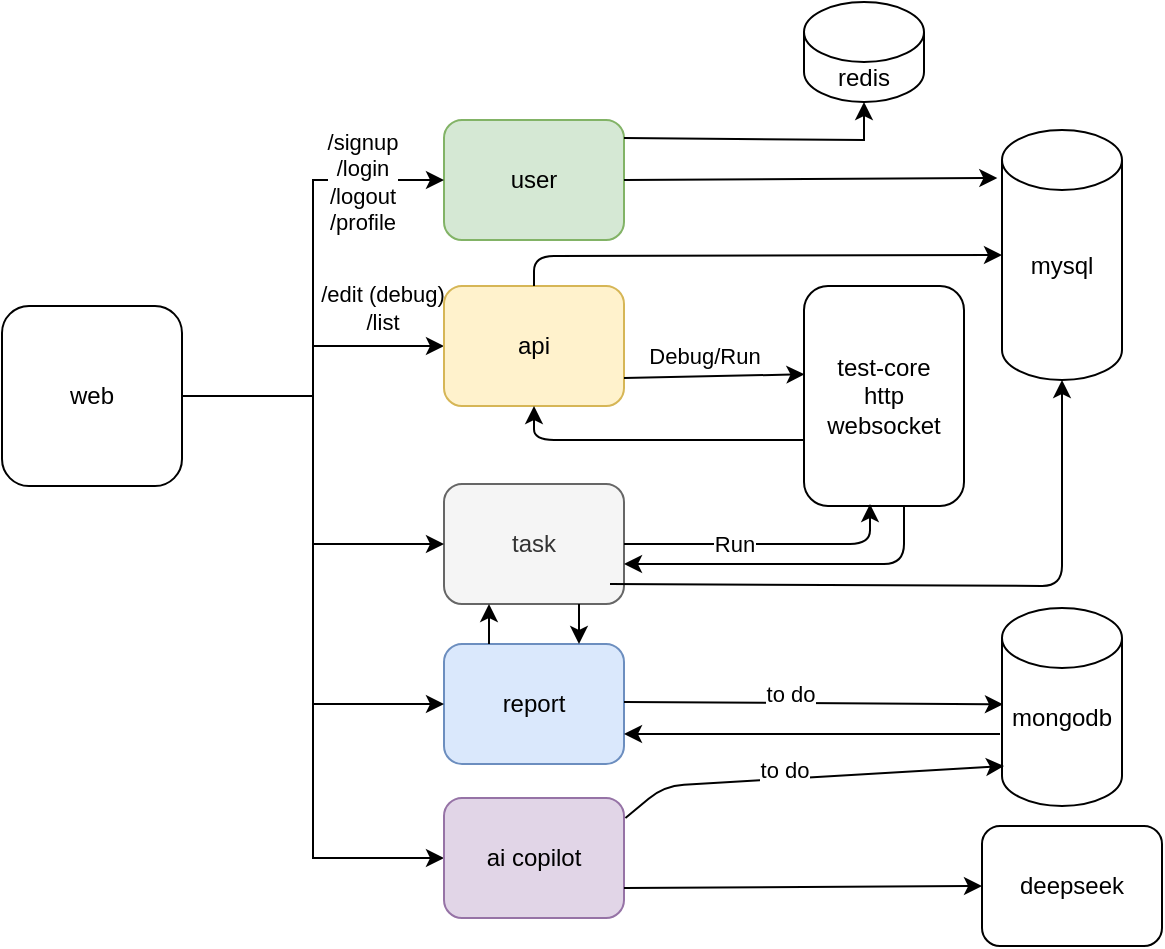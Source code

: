 <mxfile version="26.1.0">
  <diagram name="Page-1" id="5dFxRylm_dYt8NnF_iFa">
    <mxGraphModel dx="789" dy="500" grid="1" gridSize="10" guides="1" tooltips="1" connect="1" arrows="1" fold="1" page="1" pageScale="1" pageWidth="850" pageHeight="1100" math="0" shadow="0">
      <root>
        <mxCell id="0" />
        <mxCell id="1" parent="0" />
        <mxCell id="6R3quX87OTXVOow-AGSZ-9" value="" style="edgeStyle=orthogonalEdgeStyle;rounded=0;orthogonalLoop=1;jettySize=auto;html=1;" edge="1" parent="1" source="6R3quX87OTXVOow-AGSZ-4" target="6R3quX87OTXVOow-AGSZ-1">
          <mxGeometry relative="1" as="geometry" />
        </mxCell>
        <mxCell id="6R3quX87OTXVOow-AGSZ-44" value="/edit (debug)&lt;br&gt;/list" style="edgeLabel;html=1;align=center;verticalAlign=middle;resizable=0;points=[];" vertex="1" connectable="0" parent="6R3quX87OTXVOow-AGSZ-9">
          <mxGeometry x="0.392" y="3" relative="1" as="geometry">
            <mxPoint x="16" y="-16" as="offset" />
          </mxGeometry>
        </mxCell>
        <mxCell id="6R3quX87OTXVOow-AGSZ-4" value="&lt;div&gt;&lt;span style=&quot;background-color: transparent; color: light-dark(rgb(0, 0, 0), rgb(255, 255, 255));&quot;&gt;web&lt;/span&gt;&lt;/div&gt;" style="whiteSpace=wrap;html=1;aspect=fixed;fillStyle=auto;rounded=1;" vertex="1" parent="1">
          <mxGeometry x="139" y="300" width="90" height="90" as="geometry" />
        </mxCell>
        <mxCell id="6R3quX87OTXVOow-AGSZ-5" value="user" style="rounded=1;whiteSpace=wrap;html=1;fillColor=#d5e8d4;strokeColor=#82b366;" vertex="1" parent="1">
          <mxGeometry x="360" y="207" width="90" height="60" as="geometry" />
        </mxCell>
        <mxCell id="6R3quX87OTXVOow-AGSZ-6" value="report" style="rounded=1;whiteSpace=wrap;html=1;fillColor=#dae8fc;strokeColor=#6c8ebf;" vertex="1" parent="1">
          <mxGeometry x="360" y="469" width="90" height="60" as="geometry" />
        </mxCell>
        <mxCell id="6R3quX87OTXVOow-AGSZ-7" value="task" style="rounded=1;whiteSpace=wrap;html=1;fillColor=#f5f5f5;strokeColor=#666666;fontColor=#333333;" vertex="1" parent="1">
          <mxGeometry x="360" y="389" width="90" height="60" as="geometry" />
        </mxCell>
        <mxCell id="6R3quX87OTXVOow-AGSZ-1" value="api" style="rounded=1;whiteSpace=wrap;html=1;fillColor=#fff2cc;strokeColor=#d6b656;" vertex="1" parent="1">
          <mxGeometry x="360" y="290" width="90" height="60" as="geometry" />
        </mxCell>
        <mxCell id="6R3quX87OTXVOow-AGSZ-13" value="redis" style="shape=cylinder3;whiteSpace=wrap;html=1;boundedLbl=1;backgroundOutline=1;size=15;" vertex="1" parent="1">
          <mxGeometry x="540" y="148" width="60" height="50" as="geometry" />
        </mxCell>
        <mxCell id="6R3quX87OTXVOow-AGSZ-20" value="mysql&lt;div&gt;&lt;br&gt;&lt;/div&gt;" style="shape=cylinder3;whiteSpace=wrap;html=1;boundedLbl=1;backgroundOutline=1;size=15;" vertex="1" parent="1">
          <mxGeometry x="639" y="212" width="60" height="125" as="geometry" />
        </mxCell>
        <mxCell id="6R3quX87OTXVOow-AGSZ-21" value="" style="endArrow=classic;html=1;rounded=0;exitX=1;exitY=0.75;exitDx=0;exitDy=0;entryX=0.003;entryY=0.392;entryDx=0;entryDy=0;entryPerimeter=0;" edge="1" parent="1">
          <mxGeometry width="50" height="50" relative="1" as="geometry">
            <mxPoint x="450" y="336" as="sourcePoint" />
            <mxPoint x="540.24" y="334.12" as="targetPoint" />
            <Array as="points" />
          </mxGeometry>
        </mxCell>
        <mxCell id="6R3quX87OTXVOow-AGSZ-47" value="Debug/Run" style="edgeLabel;html=1;align=center;verticalAlign=middle;resizable=0;points=[];" vertex="1" connectable="0" parent="6R3quX87OTXVOow-AGSZ-21">
          <mxGeometry x="-0.122" y="2" relative="1" as="geometry">
            <mxPoint y="-8" as="offset" />
          </mxGeometry>
        </mxCell>
        <mxCell id="6R3quX87OTXVOow-AGSZ-22" value="" style="endArrow=classic;html=1;rounded=0;exitX=0.75;exitY=1;exitDx=0;exitDy=0;entryX=0.75;entryY=0;entryDx=0;entryDy=0;" edge="1" parent="1" source="6R3quX87OTXVOow-AGSZ-7" target="6R3quX87OTXVOow-AGSZ-6">
          <mxGeometry width="50" height="50" relative="1" as="geometry">
            <mxPoint x="450" y="420" as="sourcePoint" />
            <mxPoint x="490" y="460" as="targetPoint" />
            <Array as="points" />
          </mxGeometry>
        </mxCell>
        <mxCell id="6R3quX87OTXVOow-AGSZ-23" value="" style="endArrow=classic;html=1;rounded=0;exitX=1;exitY=0.5;exitDx=0;exitDy=0;entryX=-0.039;entryY=0.192;entryDx=0;entryDy=0;entryPerimeter=0;" edge="1" parent="1" source="6R3quX87OTXVOow-AGSZ-5" target="6R3quX87OTXVOow-AGSZ-20">
          <mxGeometry width="50" height="50" relative="1" as="geometry">
            <mxPoint x="460" y="407" as="sourcePoint" />
            <mxPoint x="643" y="302" as="targetPoint" />
          </mxGeometry>
        </mxCell>
        <mxCell id="6R3quX87OTXVOow-AGSZ-24" value="mongodb&lt;div&gt;&lt;br&gt;&lt;/div&gt;" style="shape=cylinder3;whiteSpace=wrap;html=1;boundedLbl=1;backgroundOutline=1;size=15;" vertex="1" parent="1">
          <mxGeometry x="639" y="451" width="60" height="99" as="geometry" />
        </mxCell>
        <mxCell id="6R3quX87OTXVOow-AGSZ-25" value="" style="endArrow=classic;html=1;rounded=0;exitX=1;exitY=0.5;exitDx=0;exitDy=0;entryX=0.008;entryY=0.456;entryDx=0;entryDy=0;entryPerimeter=0;" edge="1" parent="1">
          <mxGeometry width="50" height="50" relative="1" as="geometry">
            <mxPoint x="450" y="498" as="sourcePoint" />
            <mxPoint x="639.48" y="499.144" as="targetPoint" />
          </mxGeometry>
        </mxCell>
        <mxCell id="6R3quX87OTXVOow-AGSZ-39" value="to do" style="edgeLabel;html=1;align=center;verticalAlign=middle;resizable=0;points=[];" vertex="1" connectable="0" parent="6R3quX87OTXVOow-AGSZ-25">
          <mxGeometry x="-0.129" y="1" relative="1" as="geometry">
            <mxPoint y="-4" as="offset" />
          </mxGeometry>
        </mxCell>
        <mxCell id="6R3quX87OTXVOow-AGSZ-26" value="" style="edgeStyle=orthogonalEdgeStyle;rounded=0;orthogonalLoop=1;jettySize=auto;html=1;entryX=0;entryY=0.5;entryDx=0;entryDy=0;exitX=1;exitY=0.5;exitDx=0;exitDy=0;" edge="1" parent="1" source="6R3quX87OTXVOow-AGSZ-4" target="6R3quX87OTXVOow-AGSZ-7">
          <mxGeometry relative="1" as="geometry">
            <mxPoint x="220.0" y="334" as="sourcePoint" />
            <mxPoint x="370" y="344" as="targetPoint" />
          </mxGeometry>
        </mxCell>
        <mxCell id="6R3quX87OTXVOow-AGSZ-27" value="" style="edgeStyle=orthogonalEdgeStyle;rounded=0;orthogonalLoop=1;jettySize=auto;html=1;entryX=0;entryY=0.5;entryDx=0;entryDy=0;exitX=1;exitY=0.5;exitDx=0;exitDy=0;" edge="1" parent="1" source="6R3quX87OTXVOow-AGSZ-4" target="6R3quX87OTXVOow-AGSZ-5">
          <mxGeometry relative="1" as="geometry">
            <mxPoint x="220.0" y="322" as="sourcePoint" />
            <mxPoint x="370" y="407" as="targetPoint" />
          </mxGeometry>
        </mxCell>
        <mxCell id="6R3quX87OTXVOow-AGSZ-46" value="/signup&lt;br&gt;/login&lt;br&gt;/logout&lt;br&gt;/profile" style="edgeLabel;html=1;align=center;verticalAlign=middle;resizable=0;points=[];" vertex="1" connectable="0" parent="6R3quX87OTXVOow-AGSZ-27">
          <mxGeometry x="0.615" y="-1" relative="1" as="geometry">
            <mxPoint x="5" as="offset" />
          </mxGeometry>
        </mxCell>
        <mxCell id="6R3quX87OTXVOow-AGSZ-29" value="" style="edgeStyle=orthogonalEdgeStyle;rounded=0;orthogonalLoop=1;jettySize=auto;html=1;entryX=0;entryY=0.5;entryDx=0;entryDy=0;exitX=1;exitY=0.5;exitDx=0;exitDy=0;" edge="1" parent="1" source="6R3quX87OTXVOow-AGSZ-4" target="6R3quX87OTXVOow-AGSZ-6">
          <mxGeometry relative="1" as="geometry">
            <mxPoint x="230" y="355" as="sourcePoint" />
            <mxPoint x="370" y="430" as="targetPoint" />
          </mxGeometry>
        </mxCell>
        <mxCell id="6R3quX87OTXVOow-AGSZ-31" value="" style="edgeStyle=orthogonalEdgeStyle;rounded=0;orthogonalLoop=1;jettySize=auto;html=1;entryX=0;entryY=0.5;entryDx=0;entryDy=0;exitX=1;exitY=0.5;exitDx=0;exitDy=0;" edge="1" parent="1" source="6R3quX87OTXVOow-AGSZ-4" target="6R3quX87OTXVOow-AGSZ-32">
          <mxGeometry relative="1" as="geometry">
            <mxPoint x="220.0" y="337" as="sourcePoint" />
            <mxPoint x="380" y="432" as="targetPoint" />
          </mxGeometry>
        </mxCell>
        <mxCell id="6R3quX87OTXVOow-AGSZ-32" value="ai copilot" style="rounded=1;whiteSpace=wrap;html=1;fillColor=#e1d5e7;strokeColor=#9673a6;" vertex="1" parent="1">
          <mxGeometry x="360" y="546" width="90" height="60" as="geometry" />
        </mxCell>
        <mxCell id="6R3quX87OTXVOow-AGSZ-33" value="deepseek" style="rounded=1;whiteSpace=wrap;html=1;" vertex="1" parent="1">
          <mxGeometry x="629" y="560" width="90" height="60" as="geometry" />
        </mxCell>
        <mxCell id="6R3quX87OTXVOow-AGSZ-34" value="" style="endArrow=classic;html=1;rounded=0;exitX=1;exitY=0.75;exitDx=0;exitDy=0;entryX=0;entryY=0.5;entryDx=0;entryDy=0;" edge="1" parent="1" source="6R3quX87OTXVOow-AGSZ-32" target="6R3quX87OTXVOow-AGSZ-33">
          <mxGeometry width="50" height="50" relative="1" as="geometry">
            <mxPoint x="460" y="501" as="sourcePoint" />
            <mxPoint x="622" y="504" as="targetPoint" />
          </mxGeometry>
        </mxCell>
        <mxCell id="6R3quX87OTXVOow-AGSZ-35" style="edgeStyle=orthogonalEdgeStyle;rounded=0;orthogonalLoop=1;jettySize=auto;html=1;exitX=0.5;exitY=1;exitDx=0;exitDy=0;exitPerimeter=0;" edge="1" parent="1">
          <mxGeometry relative="1" as="geometry">
            <mxPoint x="669" y="526" as="sourcePoint" />
            <mxPoint x="669" y="526" as="targetPoint" />
          </mxGeometry>
        </mxCell>
        <mxCell id="6R3quX87OTXVOow-AGSZ-40" value="" style="endArrow=classic;html=1;rounded=0;entryX=1;entryY=0.75;entryDx=0;entryDy=0;" edge="1" parent="1" target="6R3quX87OTXVOow-AGSZ-6">
          <mxGeometry width="50" height="50" relative="1" as="geometry">
            <mxPoint x="638" y="514" as="sourcePoint" />
            <mxPoint x="480" y="449" as="targetPoint" />
          </mxGeometry>
        </mxCell>
        <mxCell id="6R3quX87OTXVOow-AGSZ-41" value="test-core&lt;br&gt;http&lt;br&gt;websocket" style="rounded=1;whiteSpace=wrap;html=1;" vertex="1" parent="1">
          <mxGeometry x="540" y="290" width="80" height="110" as="geometry" />
        </mxCell>
        <mxCell id="6R3quX87OTXVOow-AGSZ-42" value="" style="endArrow=classic;html=1;rounded=1;exitX=0;exitY=0.7;exitDx=0;exitDy=0;exitPerimeter=0;entryX=0.5;entryY=1;entryDx=0;entryDy=0;curved=0;" edge="1" parent="1" source="6R3quX87OTXVOow-AGSZ-41" target="6R3quX87OTXVOow-AGSZ-1">
          <mxGeometry width="50" height="50" relative="1" as="geometry">
            <mxPoint x="525.53" y="367.74" as="sourcePoint" />
            <mxPoint x="405" y="358" as="targetPoint" />
            <Array as="points">
              <mxPoint x="405" y="367" />
            </Array>
          </mxGeometry>
        </mxCell>
        <mxCell id="6R3quX87OTXVOow-AGSZ-43" value="" style="endArrow=classic;html=1;rounded=1;exitX=0.5;exitY=0;exitDx=0;exitDy=0;entryX=0;entryY=0.5;entryDx=0;entryDy=0;entryPerimeter=0;curved=0;" edge="1" parent="1" source="6R3quX87OTXVOow-AGSZ-1" target="6R3quX87OTXVOow-AGSZ-20">
          <mxGeometry width="50" height="50" relative="1" as="geometry">
            <mxPoint x="520" y="380" as="sourcePoint" />
            <mxPoint x="638" y="270" as="targetPoint" />
            <Array as="points">
              <mxPoint x="405" y="275" />
            </Array>
          </mxGeometry>
        </mxCell>
        <mxCell id="6R3quX87OTXVOow-AGSZ-48" value="" style="endArrow=classic;html=1;rounded=1;entryX=1;entryY=0.75;entryDx=0;entryDy=0;curved=0;" edge="1" parent="1">
          <mxGeometry width="50" height="50" relative="1" as="geometry">
            <mxPoint x="590" y="400" as="sourcePoint" />
            <mxPoint x="450" y="429.0" as="targetPoint" />
            <Array as="points">
              <mxPoint x="590" y="429" />
            </Array>
          </mxGeometry>
        </mxCell>
        <mxCell id="6R3quX87OTXVOow-AGSZ-49" value="" style="endArrow=classic;html=1;rounded=1;exitX=1;exitY=0.5;exitDx=0;exitDy=0;entryX=0.5;entryY=1;entryDx=0;entryDy=0;curved=0;" edge="1" parent="1">
          <mxGeometry width="50" height="50" relative="1" as="geometry">
            <mxPoint x="450" y="419.0" as="sourcePoint" />
            <mxPoint x="573" y="399" as="targetPoint" />
            <Array as="points">
              <mxPoint x="573" y="419" />
            </Array>
          </mxGeometry>
        </mxCell>
        <mxCell id="6R3quX87OTXVOow-AGSZ-50" value="Run" style="edgeLabel;html=1;align=center;verticalAlign=middle;resizable=0;points=[];" vertex="1" connectable="0" parent="6R3quX87OTXVOow-AGSZ-49">
          <mxGeometry x="-0.232" y="1" relative="1" as="geometry">
            <mxPoint y="1" as="offset" />
          </mxGeometry>
        </mxCell>
        <mxCell id="6R3quX87OTXVOow-AGSZ-51" value="" style="endArrow=classic;html=1;rounded=0;exitX=1;exitY=0.15;exitDx=0;exitDy=0;entryX=0.5;entryY=1;entryDx=0;entryDy=0;entryPerimeter=0;exitPerimeter=0;" edge="1" parent="1" source="6R3quX87OTXVOow-AGSZ-5" target="6R3quX87OTXVOow-AGSZ-13">
          <mxGeometry width="50" height="50" relative="1" as="geometry">
            <mxPoint x="460" y="262" as="sourcePoint" />
            <mxPoint x="649" y="261" as="targetPoint" />
            <Array as="points">
              <mxPoint x="570" y="217" />
            </Array>
          </mxGeometry>
        </mxCell>
        <mxCell id="6R3quX87OTXVOow-AGSZ-52" value="" style="endArrow=classic;html=1;rounded=0;exitX=0.25;exitY=0;exitDx=0;exitDy=0;entryX=0.25;entryY=1;entryDx=0;entryDy=0;" edge="1" parent="1" source="6R3quX87OTXVOow-AGSZ-6" target="6R3quX87OTXVOow-AGSZ-7">
          <mxGeometry width="50" height="50" relative="1" as="geometry">
            <mxPoint x="460" y="430" as="sourcePoint" />
            <mxPoint x="679" y="464" as="targetPoint" />
            <Array as="points" />
          </mxGeometry>
        </mxCell>
        <mxCell id="6R3quX87OTXVOow-AGSZ-60" value="" style="endArrow=classic;html=1;rounded=1;exitX=1.008;exitY=0.167;exitDx=0;exitDy=0;entryX=0.017;entryY=0.798;entryDx=0;entryDy=0;entryPerimeter=0;exitPerimeter=0;curved=0;" edge="1" parent="1" source="6R3quX87OTXVOow-AGSZ-32" target="6R3quX87OTXVOow-AGSZ-24">
          <mxGeometry width="50" height="50" relative="1" as="geometry">
            <mxPoint x="460" y="505" as="sourcePoint" />
            <mxPoint x="651" y="505" as="targetPoint" />
            <Array as="points">
              <mxPoint x="470" y="540" />
            </Array>
          </mxGeometry>
        </mxCell>
        <mxCell id="6R3quX87OTXVOow-AGSZ-61" value="to do" style="edgeLabel;html=1;align=center;verticalAlign=middle;resizable=0;points=[];" vertex="1" connectable="0" parent="6R3quX87OTXVOow-AGSZ-60">
          <mxGeometry x="-0.129" y="1" relative="1" as="geometry">
            <mxPoint y="-4" as="offset" />
          </mxGeometry>
        </mxCell>
        <mxCell id="6R3quX87OTXVOow-AGSZ-62" value="" style="endArrow=classic;html=1;rounded=1;exitX=1;exitY=1;exitDx=0;exitDy=0;entryX=0.5;entryY=1;entryDx=0;entryDy=0;entryPerimeter=0;curved=0;" edge="1" parent="1" target="6R3quX87OTXVOow-AGSZ-20">
          <mxGeometry width="50" height="50" relative="1" as="geometry">
            <mxPoint x="443" y="439.0" as="sourcePoint" />
            <mxPoint x="662" y="337.0" as="targetPoint" />
            <Array as="points">
              <mxPoint x="669" y="440" />
            </Array>
          </mxGeometry>
        </mxCell>
      </root>
    </mxGraphModel>
  </diagram>
</mxfile>
